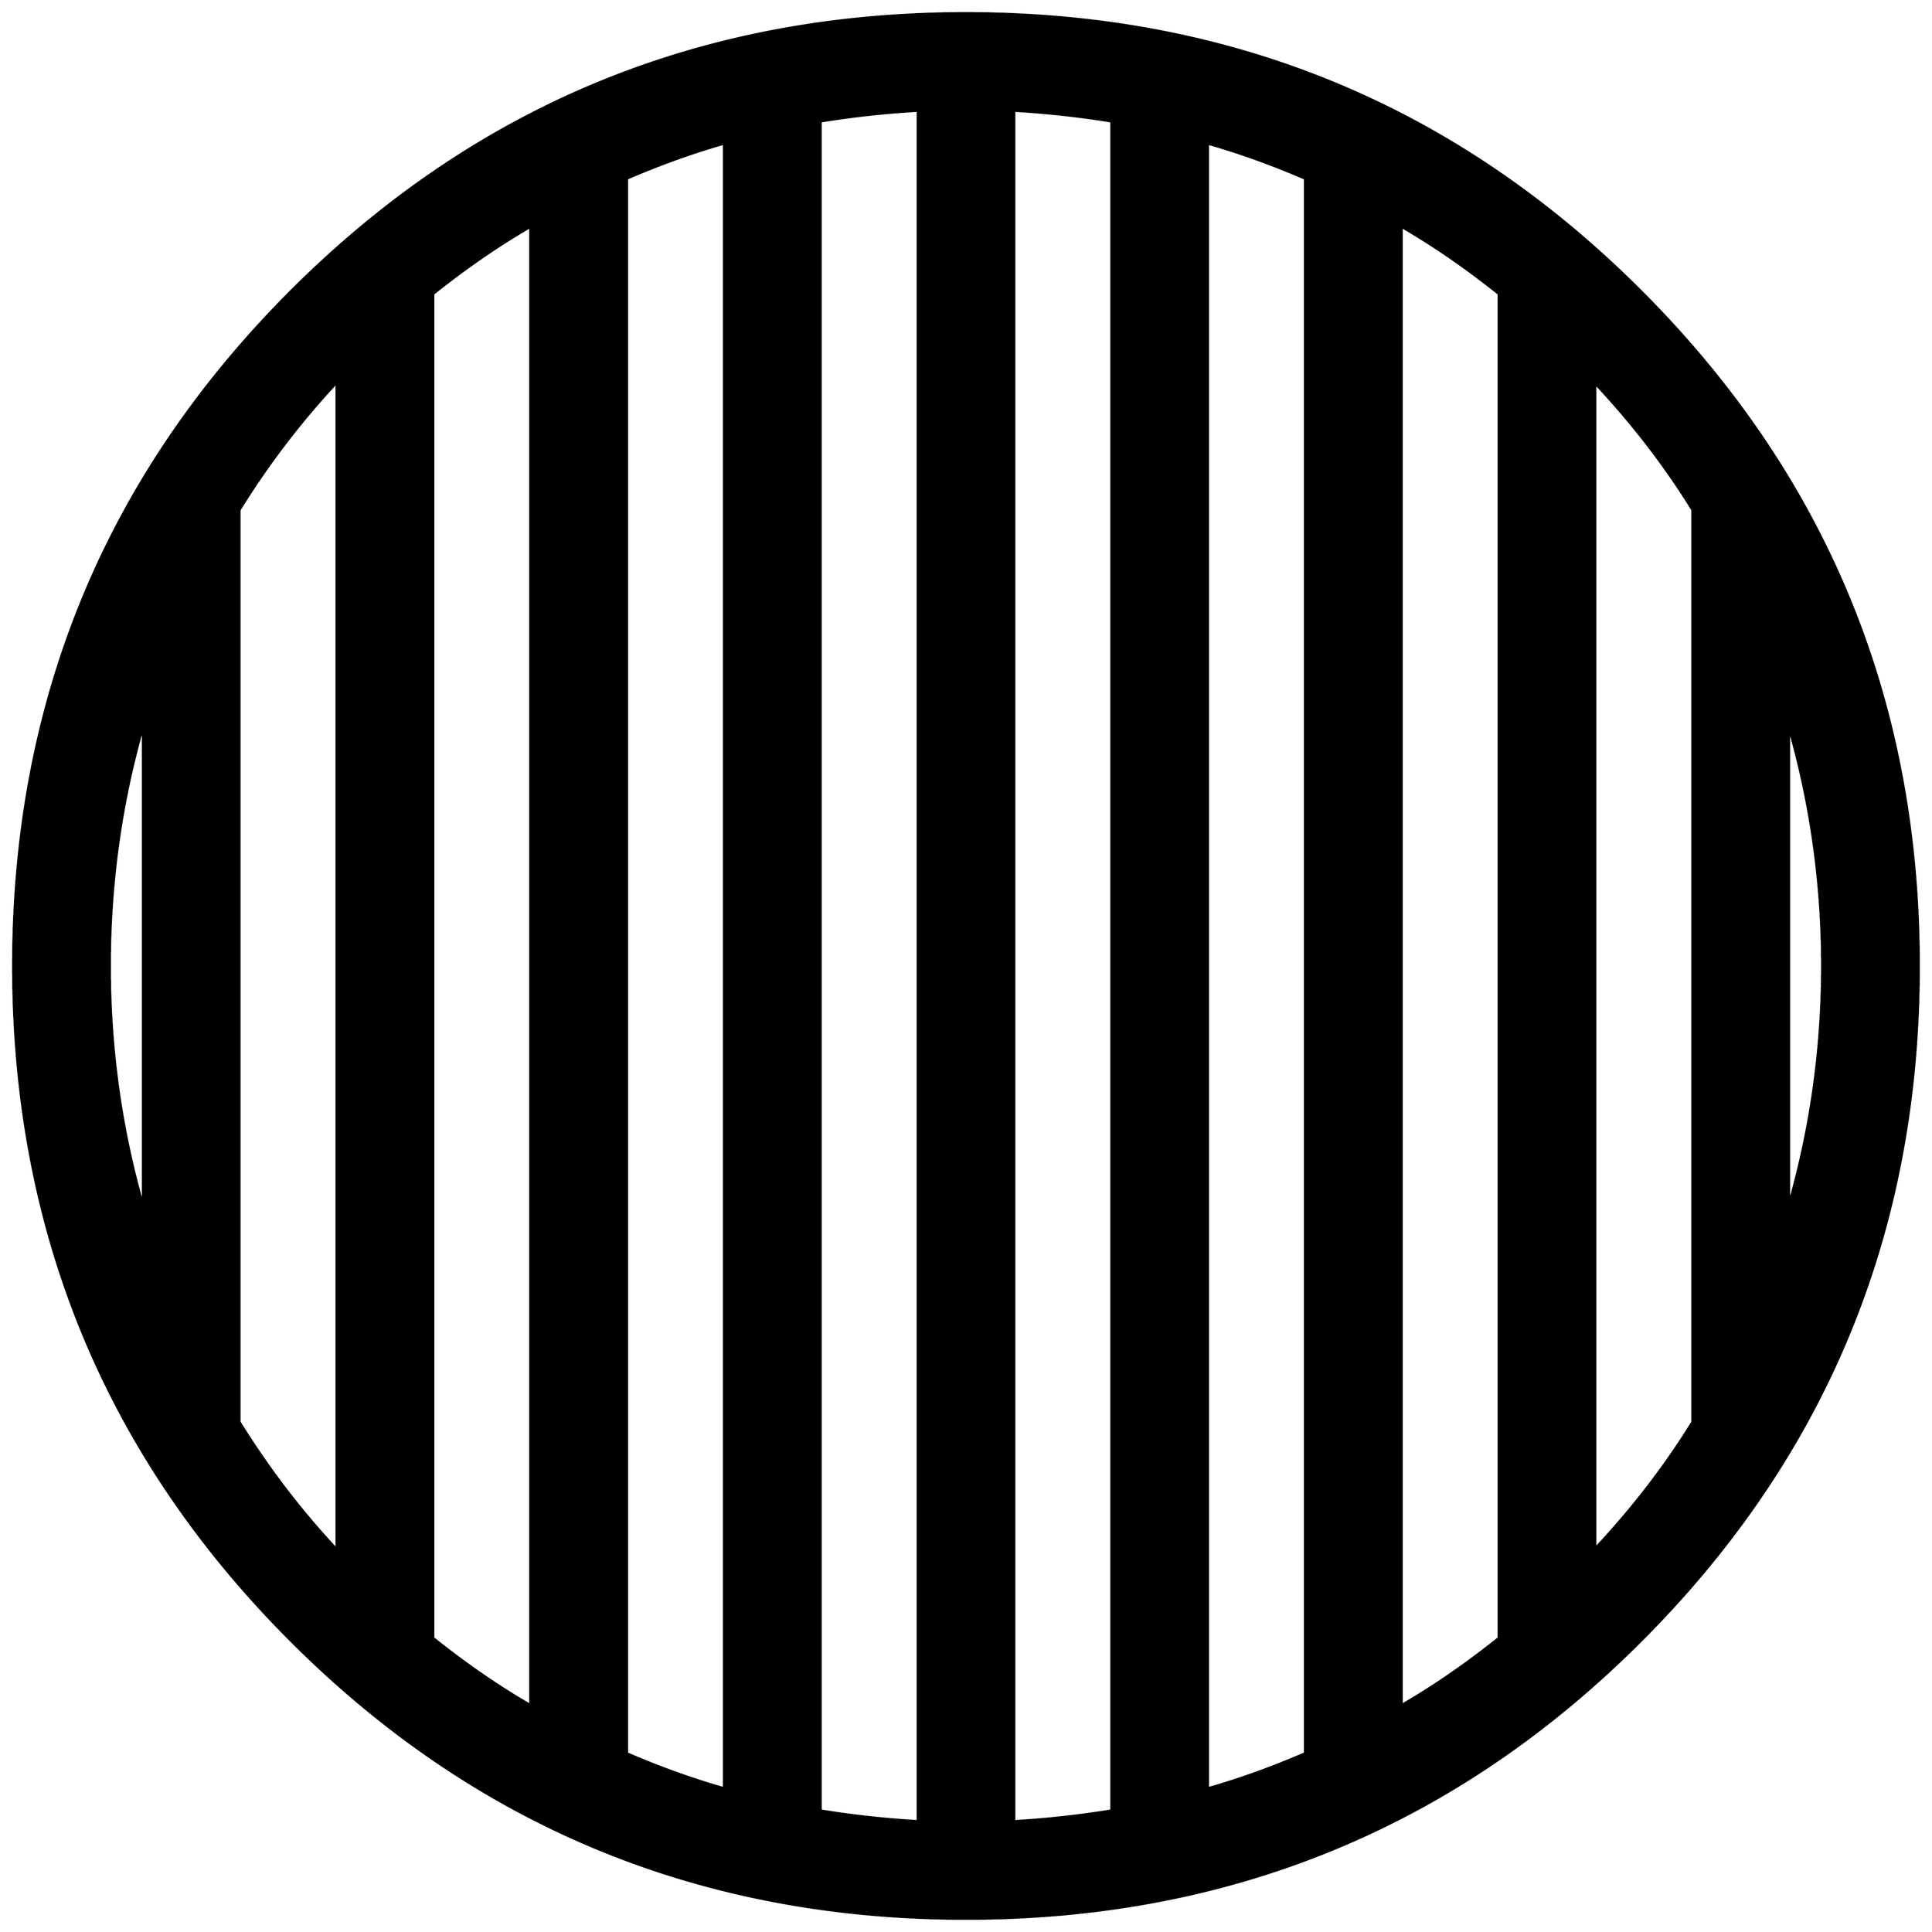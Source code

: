 


\begin{tikzpicture}[y=0.80pt, x=0.80pt, yscale=-1.0, xscale=1.0, inner sep=0pt, outer sep=0pt]
\begin{scope}[shift={(100.0,1706.0)},nonzero rule]
  \path[draw=.,fill=.,line width=1.600pt] (2008.0,-582.0) ..
    controls (2008.0,-308.667) and (1912.333,-76.333) ..
    (1721.0,115.0) .. controls (1529.667,306.333) and (1297.333,402.0)
    .. (1024.0,402.0) .. controls (750.667,402.0) and
    (518.333,306.333) .. (327.0,115.0) .. controls (135.667,-76.333) and
    (40.0,-308.667) .. (40.0,-582.0) .. controls (40.0,-855.333) and
    (135.667,-1087.667) .. (327.0,-1279.0) .. controls
    (518.333,-1470.333) and (750.667,-1566.0) .. (1024.0,-1566.0) ..
    controls (1297.333,-1566.0) and (1529.667,-1470.333) ..
    (1721.0,-1279.0) .. controls (1912.333,-1087.667) and
    (2008.0,-855.333) .. (2008.0,-582.0) -- cycle(1908.0,-582.0)
    .. controls (1908.0,-666.0) and (1896.667,-747.667) ..
    (1874.0,-827.0) -- (1874.0,-337.0) .. controls
    (1896.667,-416.333) and (1908.0,-498.0) .. (1908.0,-582.0) --
    cycle(1774.0,-111.0) -- (1774.0,-1053.0) .. controls
    (1746.0,-1098.333) and (1712.667,-1141.667) .. (1674.0,-1183.0) --
    (1674.0,19.0) .. controls (1712.667,-22.333) and (1746.0,-65.667)
    .. (1774.0,-111.0) -- cycle(1574.0,112.0) --
    (1574.0,-1276.0) .. controls (1540.667,-1302.667) and
    (1507.333,-1325.667) .. (1474.0,-1345.0) -- (1474.0,181.0) ..
    controls (1507.333,161.667) and (1540.667,138.667) .. (1574.0,112.0)
    -- cycle(1374.0,231.0) -- (1374.0,-1395.0) .. controls
    (1340.0,-1409.667) and (1306.667,-1421.667) .. (1274.0,-1431.0) --
    (1274.0,267.0) .. controls (1306.667,257.667) and (1340.0,245.667)
    .. (1374.0,231.0) -- cycle(1174.0,290.0) -- (1174.0,-1454.0)
    .. controls (1141.333,-1459.333) and (1108.0,-1463.0) ..
    (1074.0,-1465.0) -- (1074.0,301.0) .. controls
    (1108.0,299.0) and (1141.333,295.333) .. (1174.0,290.0) --
    cycle(974.0,301.0) -- (974.0,-1465.0) .. controls
    (940.0,-1463.0) and (906.667,-1459.333) .. (874.0,-1454.0) --
    (874.0,290.0) .. controls (906.667,295.333) and (940.0,299.0) ..
    (974.0,301.0) -- cycle(774.0,267.0) -- (774.0,-1431.0) ..
    controls (741.333,-1421.667) and (708.0,-1409.667) ..
    (674.0,-1395.0) -- (674.0,231.0) .. controls (708.0,245.667)
    and (741.333,257.667) .. (774.0,267.0) -- cycle(574.0,181.0) --
    (574.0,-1345.0) .. controls (540.667,-1325.667) and
    (507.333,-1302.667) .. (474.0,-1276.0) -- (474.0,112.0) ..
    controls (507.333,138.667) and (540.667,161.667) .. (574.0,181.0) --
    cycle(374.0,20.0) -- (374.0,-1184.0) .. controls
    (336.667,-1144.0) and (303.333,-1100.333) .. (274.0,-1053.0) --
    (274.0,-111.0) .. controls (303.333,-63.667) and (336.667,-20.0)
    .. (374.0,20.0) -- cycle(174.0,-336.0) -- (174.0,-828.0) ..
    controls (151.333,-748.667) and (140.0,-666.667) .. (140.0,-582.0)
    .. controls (140.0,-497.333) and (151.333,-415.333) ..
    (174.0,-336.0) -- cycle;
\end{scope}

\end{tikzpicture}

